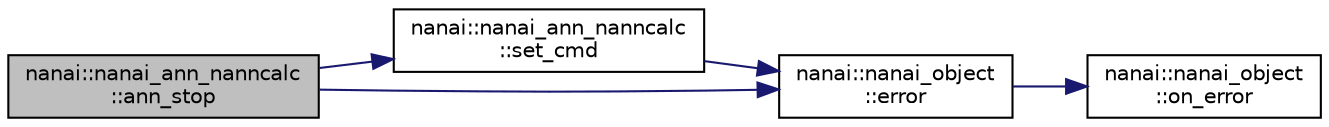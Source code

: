 digraph "nanai::nanai_ann_nanncalc::ann_stop"
{
  edge [fontname="Helvetica",fontsize="10",labelfontname="Helvetica",labelfontsize="10"];
  node [fontname="Helvetica",fontsize="10",shape=record];
  rankdir="LR";
  Node1 [label="nanai::nanai_ann_nanncalc\l::ann_stop",height=0.2,width=0.4,color="black", fillcolor="grey75", style="filled", fontcolor="black"];
  Node1 -> Node2 [color="midnightblue",fontsize="10",style="solid",fontname="Helvetica"];
  Node2 [label="nanai::nanai_ann_nanncalc\l::set_cmd",height=0.2,width=0.4,color="black", fillcolor="white", style="filled",URL="$classnanai_1_1nanai__ann__nanncalc.html#a0db0e8b62dbea77377e40a5d39f6265c"];
  Node2 -> Node3 [color="midnightblue",fontsize="10",style="solid",fontname="Helvetica"];
  Node3 [label="nanai::nanai_object\l::error",height=0.2,width=0.4,color="black", fillcolor="white", style="filled",URL="$classnanai_1_1nanai__object.html#a9b05c72f0058867e692dcbba020436c6"];
  Node3 -> Node4 [color="midnightblue",fontsize="10",style="solid",fontname="Helvetica"];
  Node4 [label="nanai::nanai_object\l::on_error",height=0.2,width=0.4,color="black", fillcolor="white", style="filled",URL="$classnanai_1_1nanai__object.html#a87f162335cead23a1409f7c0570a3284"];
  Node1 -> Node3 [color="midnightblue",fontsize="10",style="solid",fontname="Helvetica"];
}
